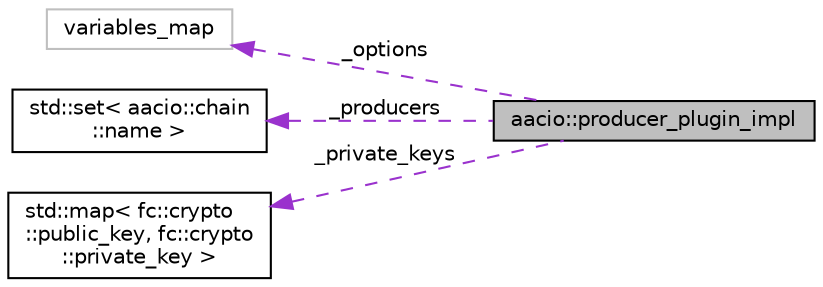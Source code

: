 digraph "aacio::producer_plugin_impl"
{
  edge [fontname="Helvetica",fontsize="10",labelfontname="Helvetica",labelfontsize="10"];
  node [fontname="Helvetica",fontsize="10",shape=record];
  rankdir="LR";
  Node1 [label="aacio::producer_plugin_impl",height=0.2,width=0.4,color="black", fillcolor="grey75", style="filled", fontcolor="black"];
  Node2 -> Node1 [dir="back",color="darkorchid3",fontsize="10",style="dashed",label=" _options" ,fontname="Helvetica"];
  Node2 [label="variables_map",height=0.2,width=0.4,color="grey75", fillcolor="white", style="filled"];
  Node3 -> Node1 [dir="back",color="darkorchid3",fontsize="10",style="dashed",label=" _producers" ,fontname="Helvetica"];
  Node3 [label="std::set\< aacio::chain\l::name \>",height=0.2,width=0.4,color="black", fillcolor="white", style="filled",URL="$classstd_1_1set.html"];
  Node4 -> Node1 [dir="back",color="darkorchid3",fontsize="10",style="dashed",label=" _private_keys" ,fontname="Helvetica"];
  Node4 [label="std::map\< fc::crypto\l::public_key, fc::crypto\l::private_key \>",height=0.2,width=0.4,color="black", fillcolor="white", style="filled",URL="$classstd_1_1map.html"];
}
